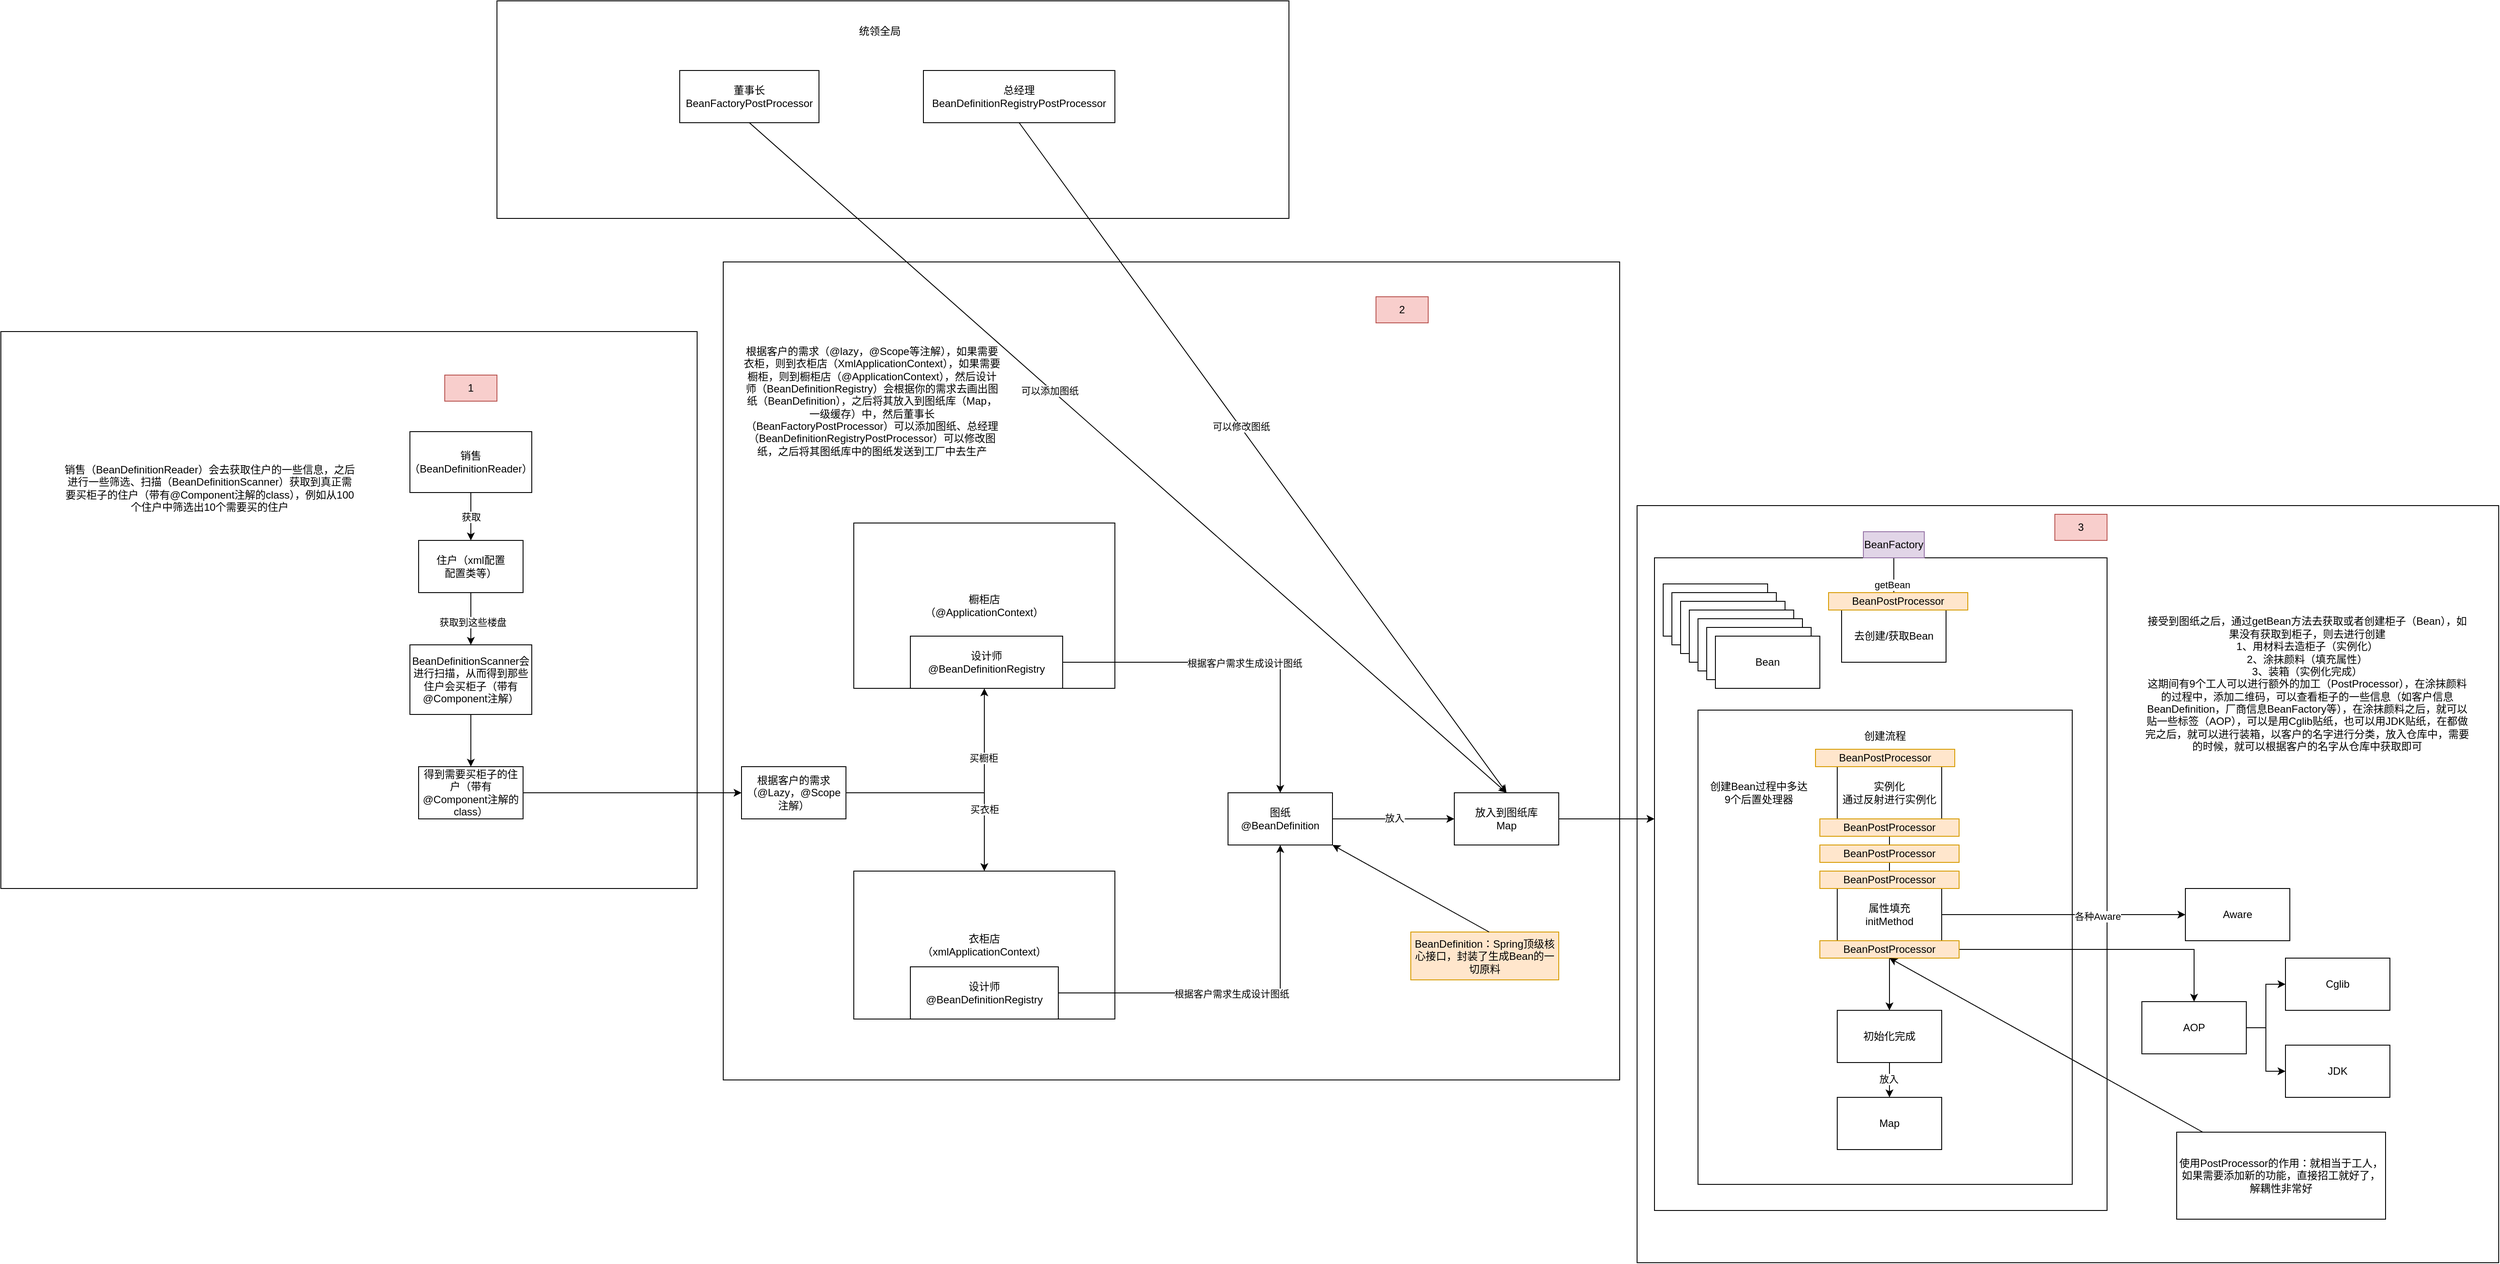 <mxfile version="15.6.1" type="github">
  <diagram id="xfx5DvELZFT4wy8bLo-e" name="第 1 页">
    <mxGraphModel dx="1426" dy="1963" grid="1" gridSize="10" guides="1" tooltips="1" connect="1" arrows="1" fold="1" page="1" pageScale="1" pageWidth="827" pageHeight="1169" math="0" shadow="0">
      <root>
        <mxCell id="0" />
        <mxCell id="1" parent="0" />
        <mxCell id="1uW27xJzZ47Ek0QODWsl-59" value="" style="rounded=0;whiteSpace=wrap;html=1;" vertex="1" parent="1">
          <mxGeometry x="840" y="-260" width="910" height="250" as="geometry" />
        </mxCell>
        <mxCell id="1uW27xJzZ47Ek0QODWsl-52" value="" style="rounded=0;whiteSpace=wrap;html=1;" vertex="1" parent="1">
          <mxGeometry x="2150" y="320" width="990" height="870" as="geometry" />
        </mxCell>
        <mxCell id="1uW27xJzZ47Ek0QODWsl-15" value="" style="rounded=0;whiteSpace=wrap;html=1;" vertex="1" parent="1">
          <mxGeometry x="1100" y="40" width="1030" height="940" as="geometry" />
        </mxCell>
        <mxCell id="mwWmsGYRI-4Dez6pMQhU-20" value="" style="rounded=0;whiteSpace=wrap;html=1;" parent="1" vertex="1">
          <mxGeometry x="270" y="120" width="800" height="640" as="geometry" />
        </mxCell>
        <mxCell id="mwWmsGYRI-4Dez6pMQhU-5" value="" style="edgeStyle=orthogonalEdgeStyle;rounded=0;orthogonalLoop=1;jettySize=auto;html=1;" parent="1" source="mwWmsGYRI-4Dez6pMQhU-1" target="mwWmsGYRI-4Dez6pMQhU-4" edge="1">
          <mxGeometry relative="1" as="geometry" />
        </mxCell>
        <mxCell id="mwWmsGYRI-4Dez6pMQhU-6" value="获取到这些楼盘" style="edgeLabel;html=1;align=center;verticalAlign=middle;resizable=0;points=[];" parent="mwWmsGYRI-4Dez6pMQhU-5" vertex="1" connectable="0">
          <mxGeometry x="0.133" y="2" relative="1" as="geometry">
            <mxPoint as="offset" />
          </mxGeometry>
        </mxCell>
        <mxCell id="mwWmsGYRI-4Dez6pMQhU-1" value="住户（xml配置&lt;br&gt;配置类等）" style="rounded=0;whiteSpace=wrap;html=1;" parent="1" vertex="1">
          <mxGeometry x="750" y="360" width="120" height="60" as="geometry" />
        </mxCell>
        <mxCell id="mwWmsGYRI-4Dez6pMQhU-3" value="获取" style="edgeStyle=orthogonalEdgeStyle;rounded=0;orthogonalLoop=1;jettySize=auto;html=1;" parent="1" source="mwWmsGYRI-4Dez6pMQhU-2" target="mwWmsGYRI-4Dez6pMQhU-1" edge="1">
          <mxGeometry relative="1" as="geometry" />
        </mxCell>
        <mxCell id="mwWmsGYRI-4Dez6pMQhU-2" value="销售（BeanDefinitionReader）" style="rounded=0;whiteSpace=wrap;html=1;" parent="1" vertex="1">
          <mxGeometry x="740" y="235" width="140" height="70" as="geometry" />
        </mxCell>
        <mxCell id="mwWmsGYRI-4Dez6pMQhU-8" value="" style="edgeStyle=orthogonalEdgeStyle;rounded=0;orthogonalLoop=1;jettySize=auto;html=1;" parent="1" source="mwWmsGYRI-4Dez6pMQhU-4" target="mwWmsGYRI-4Dez6pMQhU-7" edge="1">
          <mxGeometry relative="1" as="geometry" />
        </mxCell>
        <mxCell id="mwWmsGYRI-4Dez6pMQhU-4" value="BeanDefinitionScanner会进行扫描，从而得到那些住户会买柜子（带有@Component注解）" style="rounded=0;whiteSpace=wrap;html=1;" parent="1" vertex="1">
          <mxGeometry x="740" y="480" width="140" height="80" as="geometry" />
        </mxCell>
        <mxCell id="mwWmsGYRI-4Dez6pMQhU-13" value="" style="edgeStyle=orthogonalEdgeStyle;rounded=0;orthogonalLoop=1;jettySize=auto;html=1;" parent="1" source="mwWmsGYRI-4Dez6pMQhU-7" target="mwWmsGYRI-4Dez6pMQhU-12" edge="1">
          <mxGeometry relative="1" as="geometry" />
        </mxCell>
        <mxCell id="mwWmsGYRI-4Dez6pMQhU-7" value="得到需要买柜子的住户（带有@Component注解的class）" style="rounded=0;whiteSpace=wrap;html=1;" parent="1" vertex="1">
          <mxGeometry x="750" y="620" width="120" height="60" as="geometry" />
        </mxCell>
        <mxCell id="mwWmsGYRI-4Dez6pMQhU-10" value="销售（BeanDefinitionReader）会去获取住户的一些信息，之后进行一些筛选、扫描（BeanDefinitionScanner）获取到真正需要买柜子的住户（带有@Component注解的class），例如从100个住户中筛选出10个需要买的住户" style="text;html=1;strokeColor=none;fillColor=none;align=center;verticalAlign=middle;whiteSpace=wrap;rounded=0;" parent="1" vertex="1">
          <mxGeometry x="340" y="220" width="340" height="160" as="geometry" />
        </mxCell>
        <mxCell id="mwWmsGYRI-4Dez6pMQhU-11" value="1" style="text;html=1;strokeColor=#b85450;fillColor=#f8cecc;align=center;verticalAlign=middle;whiteSpace=wrap;rounded=0;" parent="1" vertex="1">
          <mxGeometry x="780" y="170" width="60" height="30" as="geometry" />
        </mxCell>
        <mxCell id="mwWmsGYRI-4Dez6pMQhU-15" value="" style="edgeStyle=orthogonalEdgeStyle;rounded=0;orthogonalLoop=1;jettySize=auto;html=1;" parent="1" source="mwWmsGYRI-4Dez6pMQhU-12" target="mwWmsGYRI-4Dez6pMQhU-14" edge="1">
          <mxGeometry relative="1" as="geometry" />
        </mxCell>
        <mxCell id="mwWmsGYRI-4Dez6pMQhU-18" value="买橱柜" style="edgeLabel;html=1;align=center;verticalAlign=middle;resizable=0;points=[];" parent="mwWmsGYRI-4Dez6pMQhU-15" vertex="1" connectable="0">
          <mxGeometry x="0.425" y="1" relative="1" as="geometry">
            <mxPoint as="offset" />
          </mxGeometry>
        </mxCell>
        <mxCell id="mwWmsGYRI-4Dez6pMQhU-17" value="" style="edgeStyle=orthogonalEdgeStyle;rounded=0;orthogonalLoop=1;jettySize=auto;html=1;" parent="1" source="mwWmsGYRI-4Dez6pMQhU-12" target="mwWmsGYRI-4Dez6pMQhU-16" edge="1">
          <mxGeometry relative="1" as="geometry" />
        </mxCell>
        <mxCell id="mwWmsGYRI-4Dez6pMQhU-19" value="买衣柜" style="edgeLabel;html=1;align=center;verticalAlign=middle;resizable=0;points=[];" parent="mwWmsGYRI-4Dez6pMQhU-17" vertex="1" connectable="0">
          <mxGeometry x="0.427" relative="1" as="geometry">
            <mxPoint as="offset" />
          </mxGeometry>
        </mxCell>
        <mxCell id="mwWmsGYRI-4Dez6pMQhU-12" value="根据客户的需求&lt;br&gt;（@Lazy，@Scope注解）" style="rounded=0;whiteSpace=wrap;html=1;" parent="1" vertex="1">
          <mxGeometry x="1121" y="620" width="120" height="60" as="geometry" />
        </mxCell>
        <mxCell id="mwWmsGYRI-4Dez6pMQhU-14" value="橱柜店&lt;br&gt;（@ApplicationContext）" style="whiteSpace=wrap;html=1;rounded=0;" parent="1" vertex="1">
          <mxGeometry x="1250" y="340" width="300" height="190" as="geometry" />
        </mxCell>
        <mxCell id="mwWmsGYRI-4Dez6pMQhU-16" value="衣柜店&lt;br&gt;（xmlApplicationContext）" style="whiteSpace=wrap;html=1;rounded=0;" parent="1" vertex="1">
          <mxGeometry x="1250" y="740" width="300" height="170" as="geometry" />
        </mxCell>
        <mxCell id="mwWmsGYRI-4Dez6pMQhU-24" value="" style="edgeStyle=orthogonalEdgeStyle;rounded=0;orthogonalLoop=1;jettySize=auto;html=1;" parent="1" source="mwWmsGYRI-4Dez6pMQhU-21" target="mwWmsGYRI-4Dez6pMQhU-23" edge="1">
          <mxGeometry relative="1" as="geometry" />
        </mxCell>
        <mxCell id="mwWmsGYRI-4Dez6pMQhU-27" value="根据客户需求生成设计图纸" style="edgeLabel;html=1;align=center;verticalAlign=middle;resizable=0;points=[];" parent="mwWmsGYRI-4Dez6pMQhU-24" vertex="1" connectable="0">
          <mxGeometry x="0.043" y="-1" relative="1" as="geometry">
            <mxPoint as="offset" />
          </mxGeometry>
        </mxCell>
        <mxCell id="mwWmsGYRI-4Dez6pMQhU-21" value="设计师&lt;br&gt;@BeanDefinitionRegistry" style="rounded=0;whiteSpace=wrap;html=1;" parent="1" vertex="1">
          <mxGeometry x="1315" y="470" width="175" height="60" as="geometry" />
        </mxCell>
        <mxCell id="mwWmsGYRI-4Dez6pMQhU-22" value="设计师&lt;br&gt;@BeanDefinitionRegistry" style="rounded=0;whiteSpace=wrap;html=1;" parent="1" vertex="1">
          <mxGeometry x="1315" y="850" width="170" height="60" as="geometry" />
        </mxCell>
        <mxCell id="1uW27xJzZ47Ek0QODWsl-4" value="" style="edgeStyle=orthogonalEdgeStyle;rounded=0;orthogonalLoop=1;jettySize=auto;html=1;" edge="1" parent="1" source="mwWmsGYRI-4Dez6pMQhU-23" target="1uW27xJzZ47Ek0QODWsl-3">
          <mxGeometry relative="1" as="geometry" />
        </mxCell>
        <mxCell id="1uW27xJzZ47Ek0QODWsl-5" value="放入" style="edgeLabel;html=1;align=center;verticalAlign=middle;resizable=0;points=[];" vertex="1" connectable="0" parent="1uW27xJzZ47Ek0QODWsl-4">
          <mxGeometry x="0.014" y="1" relative="1" as="geometry">
            <mxPoint as="offset" />
          </mxGeometry>
        </mxCell>
        <mxCell id="mwWmsGYRI-4Dez6pMQhU-23" value="图纸&lt;br&gt;@BeanDefinition" style="whiteSpace=wrap;html=1;rounded=0;" parent="1" vertex="1">
          <mxGeometry x="1680" y="650" width="120" height="60" as="geometry" />
        </mxCell>
        <mxCell id="mwWmsGYRI-4Dez6pMQhU-25" value="" style="endArrow=classic;html=1;rounded=0;entryX=0.5;entryY=1;entryDx=0;entryDy=0;exitX=1;exitY=0.5;exitDx=0;exitDy=0;" parent="1" source="mwWmsGYRI-4Dez6pMQhU-22" target="mwWmsGYRI-4Dez6pMQhU-23" edge="1">
          <mxGeometry width="50" height="50" relative="1" as="geometry">
            <mxPoint x="1180" y="630" as="sourcePoint" />
            <mxPoint x="1230" y="580" as="targetPoint" />
            <Array as="points">
              <mxPoint x="1740" y="880" />
            </Array>
          </mxGeometry>
        </mxCell>
        <mxCell id="mwWmsGYRI-4Dez6pMQhU-26" value="根据客户需求生成设计图纸" style="edgeLabel;html=1;align=center;verticalAlign=middle;resizable=0;points=[];" parent="mwWmsGYRI-4Dez6pMQhU-25" vertex="1" connectable="0">
          <mxGeometry x="-0.064" y="-1" relative="1" as="geometry">
            <mxPoint as="offset" />
          </mxGeometry>
        </mxCell>
        <mxCell id="1uW27xJzZ47Ek0QODWsl-1" value="董事长&lt;br&gt;BeanFactoryPostProcessor" style="rounded=0;whiteSpace=wrap;html=1;" vertex="1" parent="1">
          <mxGeometry x="1050" y="-180" width="160" height="60" as="geometry" />
        </mxCell>
        <mxCell id="1uW27xJzZ47Ek0QODWsl-2" value="总经理&lt;br&gt;BeanDefinitionRegistryPostProcessor" style="rounded=0;whiteSpace=wrap;html=1;" vertex="1" parent="1">
          <mxGeometry x="1330" y="-180" width="220" height="60" as="geometry" />
        </mxCell>
        <mxCell id="1uW27xJzZ47Ek0QODWsl-3" value="放入到图纸库&lt;br&gt;Map" style="whiteSpace=wrap;html=1;rounded=0;" vertex="1" parent="1">
          <mxGeometry x="1940" y="650" width="120" height="60" as="geometry" />
        </mxCell>
        <mxCell id="1uW27xJzZ47Ek0QODWsl-6" value="" style="endArrow=classic;html=1;rounded=0;entryX=0.5;entryY=0;entryDx=0;entryDy=0;exitX=0.5;exitY=1;exitDx=0;exitDy=0;" edge="1" parent="1" source="1uW27xJzZ47Ek0QODWsl-1" target="1uW27xJzZ47Ek0QODWsl-3">
          <mxGeometry width="50" height="50" relative="1" as="geometry">
            <mxPoint x="1520" y="390" as="sourcePoint" />
            <mxPoint x="1570" y="340" as="targetPoint" />
          </mxGeometry>
        </mxCell>
        <mxCell id="1uW27xJzZ47Ek0QODWsl-8" value="可以添加图纸" style="edgeLabel;html=1;align=center;verticalAlign=middle;resizable=0;points=[];" vertex="1" connectable="0" parent="1uW27xJzZ47Ek0QODWsl-6">
          <mxGeometry x="-0.204" y="-2" relative="1" as="geometry">
            <mxPoint as="offset" />
          </mxGeometry>
        </mxCell>
        <mxCell id="1uW27xJzZ47Ek0QODWsl-7" value="" style="endArrow=classic;html=1;rounded=0;exitX=0.5;exitY=1;exitDx=0;exitDy=0;" edge="1" parent="1" source="1uW27xJzZ47Ek0QODWsl-2">
          <mxGeometry width="50" height="50" relative="1" as="geometry">
            <mxPoint x="1520" y="390" as="sourcePoint" />
            <mxPoint x="2000" y="650" as="targetPoint" />
          </mxGeometry>
        </mxCell>
        <mxCell id="1uW27xJzZ47Ek0QODWsl-9" value="可以修改图纸" style="edgeLabel;html=1;align=center;verticalAlign=middle;resizable=0;points=[];" vertex="1" connectable="0" parent="1uW27xJzZ47Ek0QODWsl-7">
          <mxGeometry x="-0.092" y="1" relative="1" as="geometry">
            <mxPoint as="offset" />
          </mxGeometry>
        </mxCell>
        <mxCell id="1uW27xJzZ47Ek0QODWsl-10" value="" style="rounded=0;whiteSpace=wrap;html=1;" vertex="1" parent="1">
          <mxGeometry x="2170" y="380" width="520" height="750" as="geometry" />
        </mxCell>
        <mxCell id="1uW27xJzZ47Ek0QODWsl-11" value="" style="endArrow=classic;html=1;rounded=0;exitX=1;exitY=0.5;exitDx=0;exitDy=0;" edge="1" parent="1" source="1uW27xJzZ47Ek0QODWsl-3">
          <mxGeometry width="50" height="50" relative="1" as="geometry">
            <mxPoint x="2120" y="730" as="sourcePoint" />
            <mxPoint x="2170" y="680" as="targetPoint" />
          </mxGeometry>
        </mxCell>
        <mxCell id="1uW27xJzZ47Ek0QODWsl-19" value="" style="edgeStyle=orthogonalEdgeStyle;rounded=0;orthogonalLoop=1;jettySize=auto;html=1;" edge="1" parent="1" source="1uW27xJzZ47Ek0QODWsl-14" target="1uW27xJzZ47Ek0QODWsl-18">
          <mxGeometry relative="1" as="geometry" />
        </mxCell>
        <mxCell id="1uW27xJzZ47Ek0QODWsl-20" value="getBean" style="edgeLabel;html=1;align=center;verticalAlign=middle;resizable=0;points=[];" vertex="1" connectable="0" parent="1uW27xJzZ47Ek0QODWsl-19">
          <mxGeometry x="0.033" y="-2" relative="1" as="geometry">
            <mxPoint as="offset" />
          </mxGeometry>
        </mxCell>
        <mxCell id="1uW27xJzZ47Ek0QODWsl-14" value="BeanFactory" style="text;html=1;strokeColor=#9673a6;fillColor=#e1d5e7;align=center;verticalAlign=middle;whiteSpace=wrap;rounded=0;" vertex="1" parent="1">
          <mxGeometry x="2410" y="350" width="70" height="30" as="geometry" />
        </mxCell>
        <mxCell id="1uW27xJzZ47Ek0QODWsl-16" value="根据客户的需求（@lazy，@Scope等注解），如果需要衣柜，则到衣柜店（XmlApplicationContext），如果需要橱柜，则到橱柜店（@ApplicationContext），然后设计师（BeanDefinitionRegistry）会根据你的需求去画出图纸（BeanDefinition），之后将其放入到图纸库（Map，一级缓存）中，然后董事长（BeanFactoryPostProcessor）可以添加图纸、总经理（BeanDefinitionRegistryPostProcessor）可以修改图纸，之后将其图纸库中的图纸发送到工厂中去生产" style="text;html=1;strokeColor=none;fillColor=none;align=center;verticalAlign=middle;whiteSpace=wrap;rounded=0;" vertex="1" parent="1">
          <mxGeometry x="1121" y="80" width="300" height="240" as="geometry" />
        </mxCell>
        <mxCell id="1uW27xJzZ47Ek0QODWsl-17" value="2" style="text;html=1;strokeColor=#b85450;fillColor=#f8cecc;align=center;verticalAlign=middle;whiteSpace=wrap;rounded=0;" vertex="1" parent="1">
          <mxGeometry x="1850" y="80" width="60" height="30" as="geometry" />
        </mxCell>
        <mxCell id="1uW27xJzZ47Ek0QODWsl-18" value="去创建/获取Bean" style="whiteSpace=wrap;html=1;rounded=0;" vertex="1" parent="1">
          <mxGeometry x="2385" y="440" width="120" height="60" as="geometry" />
        </mxCell>
        <mxCell id="1uW27xJzZ47Ek0QODWsl-21" value="Bean" style="rounded=0;whiteSpace=wrap;html=1;" vertex="1" parent="1">
          <mxGeometry x="2180" y="410" width="120" height="60" as="geometry" />
        </mxCell>
        <mxCell id="1uW27xJzZ47Ek0QODWsl-22" value="Bean" style="rounded=0;whiteSpace=wrap;html=1;" vertex="1" parent="1">
          <mxGeometry x="2190" y="420" width="120" height="60" as="geometry" />
        </mxCell>
        <mxCell id="1uW27xJzZ47Ek0QODWsl-23" value="Bean" style="rounded=0;whiteSpace=wrap;html=1;" vertex="1" parent="1">
          <mxGeometry x="2200" y="430" width="120" height="60" as="geometry" />
        </mxCell>
        <mxCell id="1uW27xJzZ47Ek0QODWsl-24" value="Bean" style="rounded=0;whiteSpace=wrap;html=1;" vertex="1" parent="1">
          <mxGeometry x="2210" y="440" width="120" height="60" as="geometry" />
        </mxCell>
        <mxCell id="1uW27xJzZ47Ek0QODWsl-25" value="Bean" style="rounded=0;whiteSpace=wrap;html=1;" vertex="1" parent="1">
          <mxGeometry x="2220" y="450" width="120" height="60" as="geometry" />
        </mxCell>
        <mxCell id="1uW27xJzZ47Ek0QODWsl-26" value="Bean" style="rounded=0;whiteSpace=wrap;html=1;" vertex="1" parent="1">
          <mxGeometry x="2230" y="460" width="120" height="60" as="geometry" />
        </mxCell>
        <mxCell id="1uW27xJzZ47Ek0QODWsl-27" value="Bean" style="rounded=0;whiteSpace=wrap;html=1;" vertex="1" parent="1">
          <mxGeometry x="2240" y="470" width="120" height="60" as="geometry" />
        </mxCell>
        <mxCell id="1uW27xJzZ47Ek0QODWsl-28" value="" style="rounded=0;whiteSpace=wrap;html=1;" vertex="1" parent="1">
          <mxGeometry x="2220" y="555" width="430" height="545" as="geometry" />
        </mxCell>
        <mxCell id="1uW27xJzZ47Ek0QODWsl-29" value="创建流程" style="text;html=1;strokeColor=none;fillColor=none;align=center;verticalAlign=middle;whiteSpace=wrap;rounded=0;" vertex="1" parent="1">
          <mxGeometry x="2405" y="570" width="60" height="30" as="geometry" />
        </mxCell>
        <mxCell id="1uW27xJzZ47Ek0QODWsl-33" value="" style="edgeStyle=orthogonalEdgeStyle;rounded=0;orthogonalLoop=1;jettySize=auto;html=1;" edge="1" parent="1" source="1uW27xJzZ47Ek0QODWsl-30" target="1uW27xJzZ47Ek0QODWsl-32">
          <mxGeometry relative="1" as="geometry" />
        </mxCell>
        <mxCell id="1uW27xJzZ47Ek0QODWsl-30" value="实例化&lt;br&gt;通过反射进行实例化" style="rounded=0;whiteSpace=wrap;html=1;" vertex="1" parent="1">
          <mxGeometry x="2380" y="620" width="120" height="60" as="geometry" />
        </mxCell>
        <mxCell id="1uW27xJzZ47Ek0QODWsl-35" value="" style="edgeStyle=orthogonalEdgeStyle;rounded=0;orthogonalLoop=1;jettySize=auto;html=1;" edge="1" parent="1" source="1uW27xJzZ47Ek0QODWsl-32" target="1uW27xJzZ47Ek0QODWsl-34">
          <mxGeometry relative="1" as="geometry" />
        </mxCell>
        <mxCell id="1uW27xJzZ47Ek0QODWsl-37" value="" style="edgeStyle=orthogonalEdgeStyle;rounded=0;orthogonalLoop=1;jettySize=auto;html=1;" edge="1" parent="1" source="1uW27xJzZ47Ek0QODWsl-32" target="1uW27xJzZ47Ek0QODWsl-36">
          <mxGeometry relative="1" as="geometry" />
        </mxCell>
        <mxCell id="1uW27xJzZ47Ek0QODWsl-38" value="各种Aware" style="edgeLabel;html=1;align=center;verticalAlign=middle;resizable=0;points=[];" vertex="1" connectable="0" parent="1uW27xJzZ47Ek0QODWsl-37">
          <mxGeometry x="0.279" y="-2" relative="1" as="geometry">
            <mxPoint as="offset" />
          </mxGeometry>
        </mxCell>
        <mxCell id="1uW27xJzZ47Ek0QODWsl-32" value="属性填充&lt;br&gt;initMethod" style="rounded=0;whiteSpace=wrap;html=1;" vertex="1" parent="1">
          <mxGeometry x="2380" y="760" width="120" height="60" as="geometry" />
        </mxCell>
        <mxCell id="1uW27xJzZ47Ek0QODWsl-56" value="" style="edgeStyle=orthogonalEdgeStyle;rounded=0;orthogonalLoop=1;jettySize=auto;html=1;" edge="1" parent="1" source="1uW27xJzZ47Ek0QODWsl-34" target="1uW27xJzZ47Ek0QODWsl-55">
          <mxGeometry relative="1" as="geometry" />
        </mxCell>
        <mxCell id="1uW27xJzZ47Ek0QODWsl-58" value="放入" style="edgeLabel;html=1;align=center;verticalAlign=middle;resizable=0;points=[];" vertex="1" connectable="0" parent="1uW27xJzZ47Ek0QODWsl-56">
          <mxGeometry x="-0.05" y="-1" relative="1" as="geometry">
            <mxPoint as="offset" />
          </mxGeometry>
        </mxCell>
        <mxCell id="1uW27xJzZ47Ek0QODWsl-34" value="初始化完成" style="rounded=0;whiteSpace=wrap;html=1;" vertex="1" parent="1">
          <mxGeometry x="2380" y="900" width="120" height="60" as="geometry" />
        </mxCell>
        <mxCell id="1uW27xJzZ47Ek0QODWsl-36" value="Aware" style="whiteSpace=wrap;html=1;rounded=0;" vertex="1" parent="1">
          <mxGeometry x="2780" y="760" width="120" height="60" as="geometry" />
        </mxCell>
        <mxCell id="1uW27xJzZ47Ek0QODWsl-41" value="" style="edgeStyle=orthogonalEdgeStyle;rounded=0;orthogonalLoop=1;jettySize=auto;html=1;" edge="1" parent="1" source="1uW27xJzZ47Ek0QODWsl-39" target="1uW27xJzZ47Ek0QODWsl-40">
          <mxGeometry relative="1" as="geometry" />
        </mxCell>
        <mxCell id="1uW27xJzZ47Ek0QODWsl-39" value="BeanPostProcessor" style="rounded=0;whiteSpace=wrap;html=1;fillColor=#ffe6cc;strokeColor=#d79b00;" vertex="1" parent="1">
          <mxGeometry x="2360" y="820" width="160" height="20" as="geometry" />
        </mxCell>
        <mxCell id="1uW27xJzZ47Ek0QODWsl-43" value="" style="edgeStyle=orthogonalEdgeStyle;rounded=0;orthogonalLoop=1;jettySize=auto;html=1;" edge="1" parent="1" source="1uW27xJzZ47Ek0QODWsl-40" target="1uW27xJzZ47Ek0QODWsl-42">
          <mxGeometry relative="1" as="geometry" />
        </mxCell>
        <mxCell id="1uW27xJzZ47Ek0QODWsl-45" value="" style="edgeStyle=orthogonalEdgeStyle;rounded=0;orthogonalLoop=1;jettySize=auto;html=1;" edge="1" parent="1" source="1uW27xJzZ47Ek0QODWsl-40" target="1uW27xJzZ47Ek0QODWsl-44">
          <mxGeometry relative="1" as="geometry" />
        </mxCell>
        <mxCell id="1uW27xJzZ47Ek0QODWsl-40" value="AOP" style="whiteSpace=wrap;html=1;rounded=0;" vertex="1" parent="1">
          <mxGeometry x="2730" y="890" width="120" height="60" as="geometry" />
        </mxCell>
        <mxCell id="1uW27xJzZ47Ek0QODWsl-42" value="Cglib" style="whiteSpace=wrap;html=1;rounded=0;" vertex="1" parent="1">
          <mxGeometry x="2895" y="840" width="120" height="60" as="geometry" />
        </mxCell>
        <mxCell id="1uW27xJzZ47Ek0QODWsl-44" value="JDK" style="whiteSpace=wrap;html=1;rounded=0;" vertex="1" parent="1">
          <mxGeometry x="2895" y="940" width="120" height="60" as="geometry" />
        </mxCell>
        <mxCell id="1uW27xJzZ47Ek0QODWsl-46" value="BeanPostProcessor" style="rounded=0;whiteSpace=wrap;html=1;fillColor=#ffe6cc;strokeColor=#d79b00;" vertex="1" parent="1">
          <mxGeometry x="2370" y="420" width="160" height="20" as="geometry" />
        </mxCell>
        <mxCell id="1uW27xJzZ47Ek0QODWsl-47" value="BeanPostProcessor" style="rounded=0;whiteSpace=wrap;html=1;fillColor=#ffe6cc;strokeColor=#d79b00;" vertex="1" parent="1">
          <mxGeometry x="2355" y="600" width="160" height="20" as="geometry" />
        </mxCell>
        <mxCell id="1uW27xJzZ47Ek0QODWsl-48" value="BeanPostProcessor" style="rounded=0;whiteSpace=wrap;html=1;fillColor=#ffe6cc;strokeColor=#d79b00;" vertex="1" parent="1">
          <mxGeometry x="2360" y="680" width="160" height="20" as="geometry" />
        </mxCell>
        <mxCell id="1uW27xJzZ47Ek0QODWsl-49" value="BeanPostProcessor" style="rounded=0;whiteSpace=wrap;html=1;fillColor=#ffe6cc;strokeColor=#d79b00;" vertex="1" parent="1">
          <mxGeometry x="2360" y="710" width="160" height="20" as="geometry" />
        </mxCell>
        <mxCell id="1uW27xJzZ47Ek0QODWsl-50" value="BeanPostProcessor" style="rounded=0;whiteSpace=wrap;html=1;fillColor=#ffe6cc;strokeColor=#d79b00;" vertex="1" parent="1">
          <mxGeometry x="2360" y="740" width="160" height="20" as="geometry" />
        </mxCell>
        <mxCell id="1uW27xJzZ47Ek0QODWsl-51" value="创建Bean过程中多达9个后置处理器" style="text;html=1;strokeColor=none;fillColor=none;align=center;verticalAlign=middle;whiteSpace=wrap;rounded=0;" vertex="1" parent="1">
          <mxGeometry x="2230" y="635" width="120" height="30" as="geometry" />
        </mxCell>
        <mxCell id="1uW27xJzZ47Ek0QODWsl-53" value="3" style="text;html=1;strokeColor=#b85450;fillColor=#f8cecc;align=center;verticalAlign=middle;whiteSpace=wrap;rounded=0;" vertex="1" parent="1">
          <mxGeometry x="2630" y="330" width="60" height="30" as="geometry" />
        </mxCell>
        <mxCell id="1uW27xJzZ47Ek0QODWsl-54" value="接受到图纸之后，通过getBean方法去获取或者创建柜子（Bean），如果没有获取到柜子，则去进行创建&lt;br&gt;1、用材料去造柜子（实例化）&lt;br&gt;2、涂抹颜料（填充属性）&lt;br&gt;3、装箱（实例化完成）&lt;br&gt;这期间有9个工人可以进行额外的加工（PostProcessor），在涂抹颜料的过程中，添加二维码，可以查看柜子的一些信息（如客户信息BeanDefinition，厂商信息BeanFactory等），在涂抹颜料之后，就可以贴一些标签（AOP），可以是用Cglib贴纸，也可以用JDK贴纸，在都做完之后，就可以进行装箱，以客户的名字进行分类，放入仓库中，需要的时候，就可以根据客户的名字从仓库中获取即可" style="text;html=1;strokeColor=none;fillColor=none;align=center;verticalAlign=middle;whiteSpace=wrap;rounded=0;" vertex="1" parent="1">
          <mxGeometry x="2730" y="415" width="380" height="220" as="geometry" />
        </mxCell>
        <mxCell id="1uW27xJzZ47Ek0QODWsl-55" value="Map" style="rounded=0;whiteSpace=wrap;html=1;" vertex="1" parent="1">
          <mxGeometry x="2380" y="1000" width="120" height="60" as="geometry" />
        </mxCell>
        <mxCell id="1uW27xJzZ47Ek0QODWsl-60" value="统领全局" style="text;html=1;strokeColor=none;fillColor=none;align=center;verticalAlign=middle;whiteSpace=wrap;rounded=0;" vertex="1" parent="1">
          <mxGeometry x="1250" y="-240" width="60" height="30" as="geometry" />
        </mxCell>
        <mxCell id="1uW27xJzZ47Ek0QODWsl-61" value="使用PostProcessor的作用：就相当于工人，如果需要添加新的功能，直接招工就好了，解耦性非常好" style="rounded=0;whiteSpace=wrap;html=1;" vertex="1" parent="1">
          <mxGeometry x="2770" y="1040" width="240" height="100" as="geometry" />
        </mxCell>
        <mxCell id="1uW27xJzZ47Ek0QODWsl-63" value="" style="endArrow=classic;html=1;rounded=0;entryX=0.5;entryY=1;entryDx=0;entryDy=0;" edge="1" parent="1" source="1uW27xJzZ47Ek0QODWsl-61" target="1uW27xJzZ47Ek0QODWsl-39">
          <mxGeometry width="50" height="50" relative="1" as="geometry">
            <mxPoint x="2890" y="1019.289" as="sourcePoint" />
            <mxPoint x="2890" y="969.289" as="targetPoint" />
          </mxGeometry>
        </mxCell>
        <mxCell id="1uW27xJzZ47Ek0QODWsl-64" value="BeanDefinition：Spring顶级核心接口，封装了生成Bean的一切原料" style="text;html=1;strokeColor=#d79b00;fillColor=#ffe6cc;align=center;verticalAlign=middle;whiteSpace=wrap;rounded=0;" vertex="1" parent="1">
          <mxGeometry x="1890" y="810" width="170" height="55" as="geometry" />
        </mxCell>
        <mxCell id="1uW27xJzZ47Ek0QODWsl-67" value="" style="endArrow=classic;html=1;rounded=0;entryX=1;entryY=1;entryDx=0;entryDy=0;" edge="1" parent="1" target="mwWmsGYRI-4Dez6pMQhU-23">
          <mxGeometry width="50" height="50" relative="1" as="geometry">
            <mxPoint x="1980" y="810" as="sourcePoint" />
            <mxPoint x="2020" y="760" as="targetPoint" />
          </mxGeometry>
        </mxCell>
      </root>
    </mxGraphModel>
  </diagram>
</mxfile>
